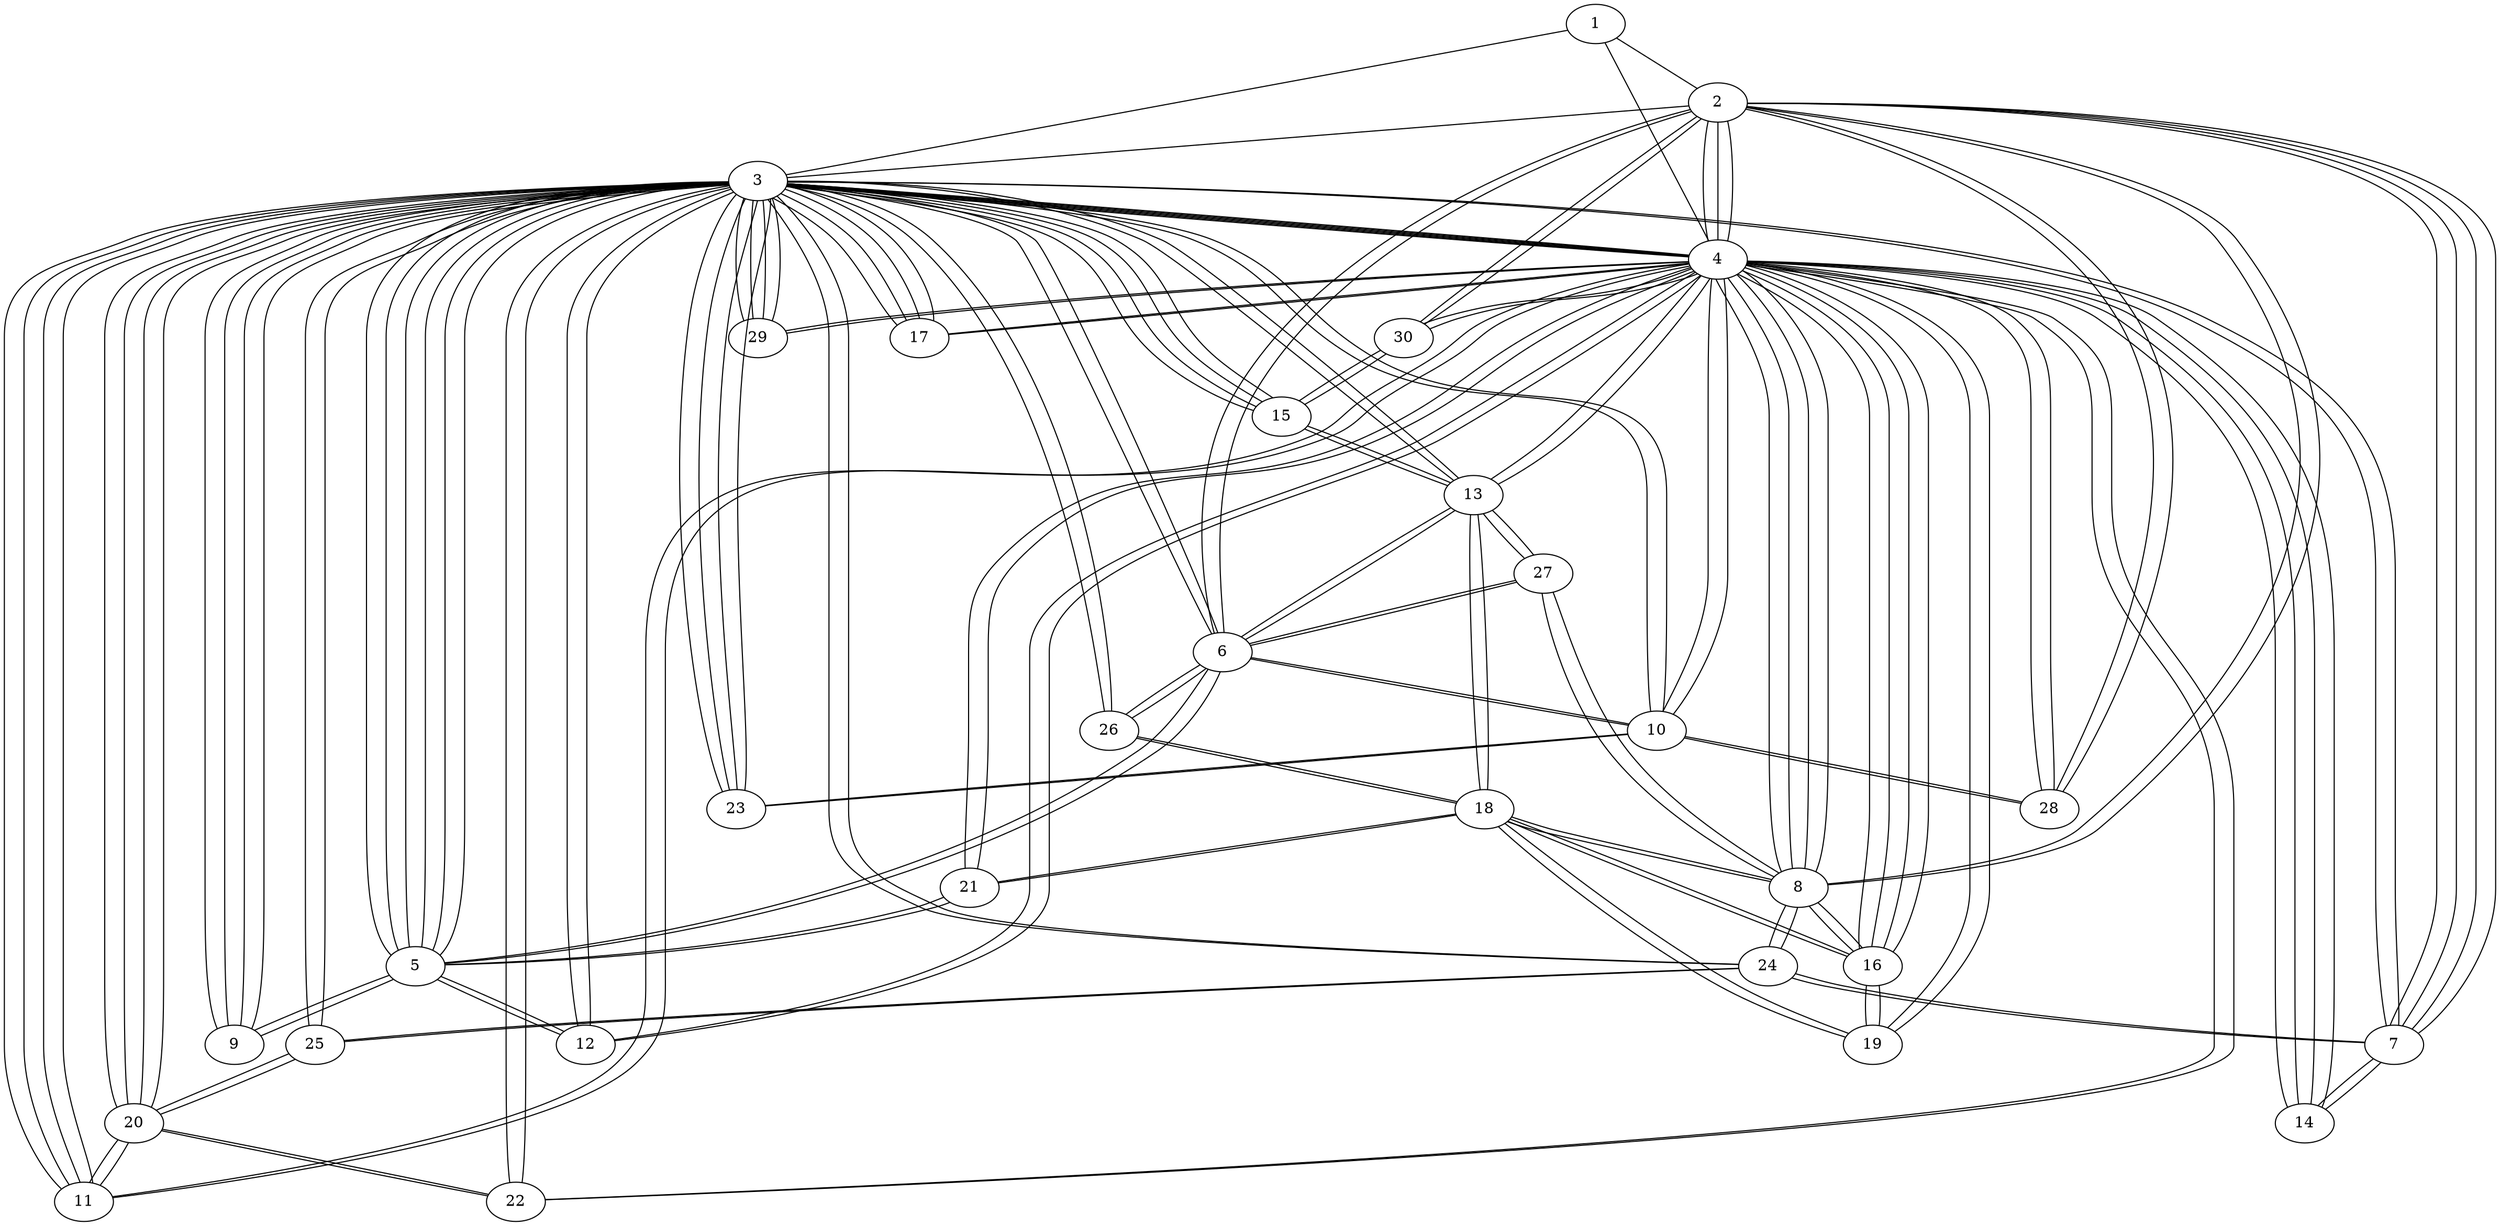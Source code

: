 graph G {
  1 -- 2;
  1 -- 3;
  1 -- 4;
  2 -- 3;
  2 -- 4;
  3 -- 4;
  4 -- 3;
  3 -- 4;
  4 -- 3;
  3 -- 4;
  4 -- 2;
  2 -- 4;
  5 -- 3;
  3 -- 5;
  5 -- 3;
  3 -- 5;
  5 -- 3;
  3 -- 5;
  6 -- 5;
  5 -- 6;
  6 -- 3;
  3 -- 6;
  6 -- 2;
  2 -- 6;
  7 -- 2;
  2 -- 7;
  7 -- 3;
  3 -- 7;
  7 -- 2;
  2 -- 7;
  8 -- 4;
  4 -- 8;
  8 -- 2;
  2 -- 8;
  8 -- 4;
  4 -- 8;
  9 -- 3;
  3 -- 9;
  9 -- 5;
  5 -- 9;
  9 -- 3;
  3 -- 9;
  10 -- 3;
  3 -- 10;
  10 -- 6;
  6 -- 10;
  10 -- 4;
  4 -- 10;
  11 -- 4;
  4 -- 11;
  11 -- 3;
  3 -- 11;
  11 -- 3;
  3 -- 11;
  12 -- 5;
  5 -- 12;
  12 -- 4;
  4 -- 12;
  12 -- 3;
  3 -- 12;
  13 -- 6;
  6 -- 13;
  13 -- 3;
  3 -- 13;
  13 -- 4;
  4 -- 13;
  14 -- 4;
  4 -- 14;
  14 -- 4;
  4 -- 14;
  14 -- 7;
  7 -- 14;
  15 -- 13;
  13 -- 15;
  15 -- 3;
  3 -- 15;
  15 -- 3;
  3 -- 15;
  16 -- 4;
  4 -- 16;
  16 -- 8;
  8 -- 16;
  16 -- 4;
  4 -- 16;
  17 -- 3;
  3 -- 17;
  17 -- 4;
  4 -- 17;
  17 -- 3;
  3 -- 17;
  18 -- 8;
  8 -- 18;
  18 -- 13;
  13 -- 18;
  18 -- 16;
  16 -- 18;
  19 -- 18;
  18 -- 19;
  19 -- 4;
  4 -- 19;
  19 -- 16;
  16 -- 19;
  20 -- 3;
  3 -- 20;
  20 -- 11;
  11 -- 20;
  20 -- 3;
  3 -- 20;
  21 -- 18;
  18 -- 21;
  21 -- 5;
  5 -- 21;
  21 -- 4;
  4 -- 21;
  22 -- 20;
  20 -- 22;
  22 -- 4;
  4 -- 22;
  22 -- 3;
  3 -- 22;
  23 -- 10;
  10 -- 23;
  23 -- 3;
  3 -- 23;
  23 -- 3;
  3 -- 23;
  24 -- 7;
  7 -- 24;
  24 -- 8;
  8 -- 24;
  24 -- 3;
  3 -- 24;
  25 -- 3;
  3 -- 25;
  25 -- 24;
  24 -- 25;
  25 -- 20;
  20 -- 25;
  26 -- 18;
  18 -- 26;
  26 -- 3;
  3 -- 26;
  26 -- 6;
  6 -- 26;
  27 -- 6;
  6 -- 27;
  27 -- 8;
  8 -- 27;
  27 -- 13;
  13 -- 27;
  28 -- 10;
  10 -- 28;
  28 -- 2;
  2 -- 28;
  28 -- 4;
  4 -- 28;
  29 -- 3;
  3 -- 29;
  29 -- 4;
  4 -- 29;
  29 -- 3;
  3 -- 29;
  30 -- 15;
  15 -- 30;
  30 -- 4;
  4 -- 30;
  30 -- 2;
  2 -- 30;
}

